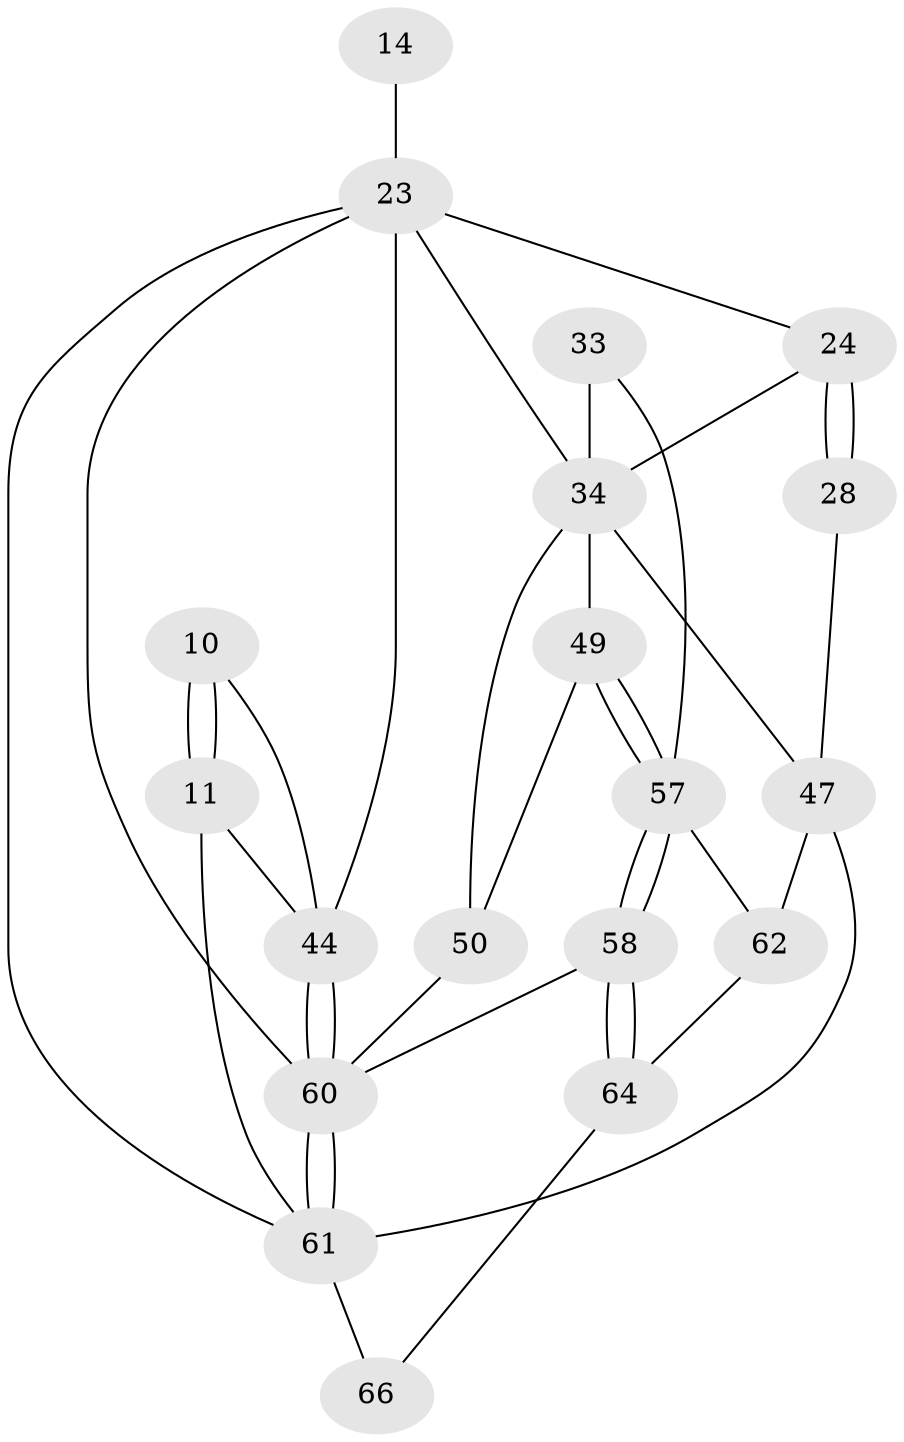 // original degree distribution, {3: 0.030303030303030304, 4: 0.19696969696969696, 5: 0.6060606060606061, 6: 0.16666666666666666}
// Generated by graph-tools (version 1.1) at 2025/05/03/04/25 22:05:58]
// undirected, 19 vertices, 39 edges
graph export_dot {
graph [start="1"]
  node [color=gray90,style=filled];
  10 [pos="+0.03909312020640345+0.1777545064119959"];
  11 [pos="+0+0.1421659805609216",super="+5+6+9"];
  14 [pos="+0.3824856337895179+0.16500632249816",super="+13"];
  23 [pos="+0.6133039379416473+0.2512249301991864",super="+17+16"];
  24 [pos="+0.7582072796306489+0.3340294476404504",super="+22"];
  28 [pos="+0.8602396985225955+0.3928540322721897",super="+21"];
  33 [pos="+0.7262451625106439+0.467956332312252"];
  34 [pos="+0.6061340422089636+0.5113984506862331",super="+29+32"];
  44 [pos="+0+0.7658864639597944",super="+27+19+12+8"];
  47 [pos="+1+1",super="+37+46+39"];
  49 [pos="+0.5262317737375762+0.6645136942582325",super="+48"];
  50 [pos="+0.47042969346113267+0.6092500024031662",super="+30"];
  57 [pos="+0.499440144116851+0.7465872471814451",super="+55"];
  58 [pos="+0.4729277359653958+0.8011838314573937"];
  60 [pos="+0+1",super="+59+52+43+31"];
  61 [pos="+0+1",super="+45"];
  62 [pos="+0.7329976961267145+0.8451689842930433",super="+54+53+41+56"];
  64 [pos="+0.5470879774822829+0.8605380086388688",super="+63"];
  66 [pos="+0.6882204780422024+1",super="+65"];
  10 -- 11 [weight=2];
  10 -- 11;
  10 -- 44;
  11 -- 61 [weight=2];
  11 -- 44 [weight=2];
  14 -- 23 [weight=4];
  23 -- 60;
  23 -- 44;
  23 -- 61;
  23 -- 24;
  23 -- 34;
  24 -- 28 [weight=2];
  24 -- 28;
  24 -- 34;
  28 -- 47 [weight=2];
  33 -- 34 [weight=2];
  33 -- 57;
  34 -- 50;
  34 -- 47;
  34 -- 49;
  44 -- 60 [weight=3];
  44 -- 60;
  47 -- 61 [weight=2];
  47 -- 62 [weight=5];
  49 -- 50;
  49 -- 57 [weight=2];
  49 -- 57;
  50 -- 60 [weight=2];
  57 -- 58;
  57 -- 58;
  57 -- 62 [weight=2];
  58 -- 64;
  58 -- 64;
  58 -- 60;
  60 -- 61;
  60 -- 61;
  61 -- 66 [weight=2];
  62 -- 64;
  64 -- 66 [weight=2];
}

